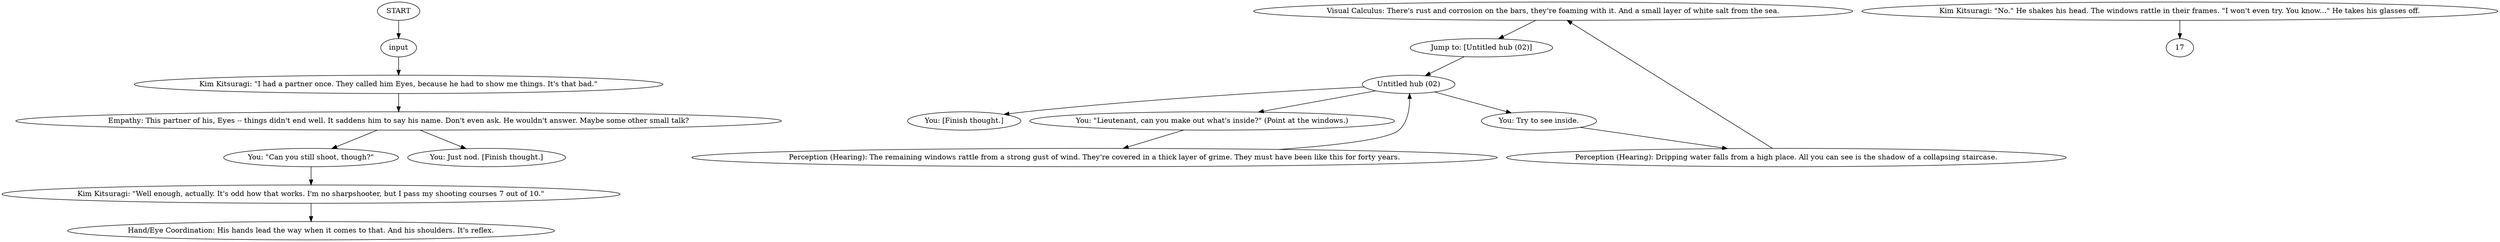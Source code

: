 # COAST ORB / feldwindows
# A conversation with SF about the inside of the building and hiding.
# ==================================================
digraph G {
	  0 [label="START"];
	  1 [label="input"];
	  2 [label="Kim Kitsuragi: \"Well enough, actually. It's odd how that works. I'm no sharpshooter, but I pass my shooting courses 7 out of 10.\""];
	  3 [label="Visual Calculus: There's rust and corrosion on the bars, they're foaming with it. And a small layer of white salt from the sea."];
	  4 [label="Hand/Eye Coordination: His hands lead the way when it comes to that. And his shoulders. It's reflex."];
	  5 [label="You: [Finish thought.]"];
	  6 [label="Jump to: [Untitled hub (02)]"];
	  7 [label="You: \"Can you still shoot, though?\""];
	  8 [label="Empathy: This partner of his, Eyes -- things didn't end well. It saddens him to say his name. Don't even ask. He wouldn't answer. Maybe some other small talk?"];
	  9 [label="Untitled hub (02)"];
	  10 [label="Perception (Hearing): Dripping water falls from a high place. All you can see is the shadow of a collapsing staircase."];
	  11 [label="You: \"Lieutenant, can you make out what's inside?\" (Point at the windows.)"];
	  12 [label="You: Just nod. [Finish thought.]"];
	  13 [label="You: Try to see inside."];
	  14 [label="Kim Kitsuragi: \"No.\" He shakes his head. The windows rattle in their frames. \"I won't even try. You know...\" He takes his glasses off."];
	  15 [label="Perception (Hearing): The remaining windows rattle from a strong gust of wind. They're covered in a thick layer of grime. They must have been like this for forty years."];
	  16 [label="Kim Kitsuragi: \"I had a partner once. They called him Eyes, because he had to show me things. It's that bad.\""];
	  0 -> 1
	  1 -> 16
	  2 -> 4
	  3 -> 6
	  6 -> 9
	  7 -> 2
	  8 -> 12
	  8 -> 7
	  9 -> 5
	  9 -> 11
	  9 -> 13
	  10 -> 3
	  11 -> 15
	  13 -> 10
	  14 -> 17
	  15 -> 9
	  16 -> 8
}

